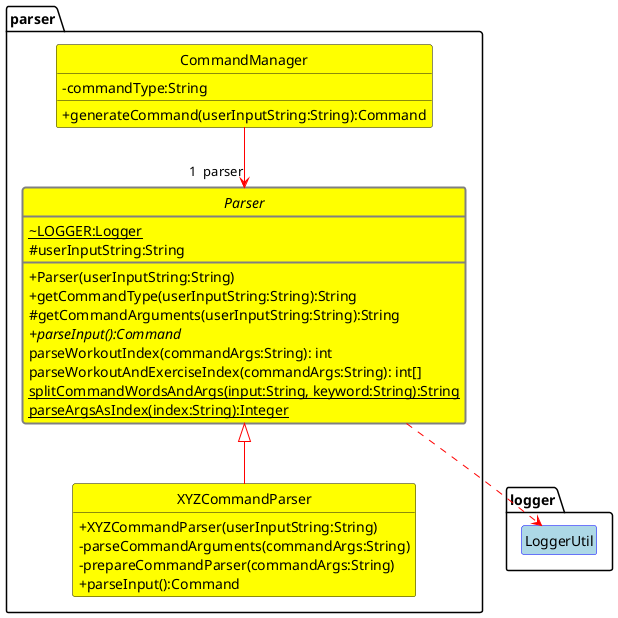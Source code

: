 @startuml
skinparam classAttributeIconSize 0
skinparam stereotypeBackgroundColor White
hide circle
hide empty members


skinparam class {
BackgroundColor Yellow
ArrowColor Red
}

together {
package "parser" {
abstract Parser #yellow ##[bold]grey {
~LOGGER:Logger {static}
#userInputString:String
+Parser(userInputString:String)
+getCommandType(userInputString:String):String
#getCommandArguments(userInputString:String):String
+parseInput():Command {abstract}
parseWorkoutIndex(commandArgs:String): int
parseWorkoutAndExerciseIndex(commandArgs:String): int[]
splitCommandWordsAndArgs(input:String, keyword:String):String {static}
parseArgsAsIndex(index:String):Integer {static}
}
class CommandManager {
-commandType:String
+generateCommand(userInputString:String):Command
}
class XYZCommandParser extends Parser {
+XYZCommandParser(userInputString:String)
-parseCommandArguments(commandArgs:String)
-prepareCommandParser(commandArgs:String)
+parseInput():Command
}
}

package "logger" {
class LoggerUtil #LightBlue##Blue
}

CommandManager --> "1  parser" Parser
Parser ..> LoggerUtil
}
@enduml
